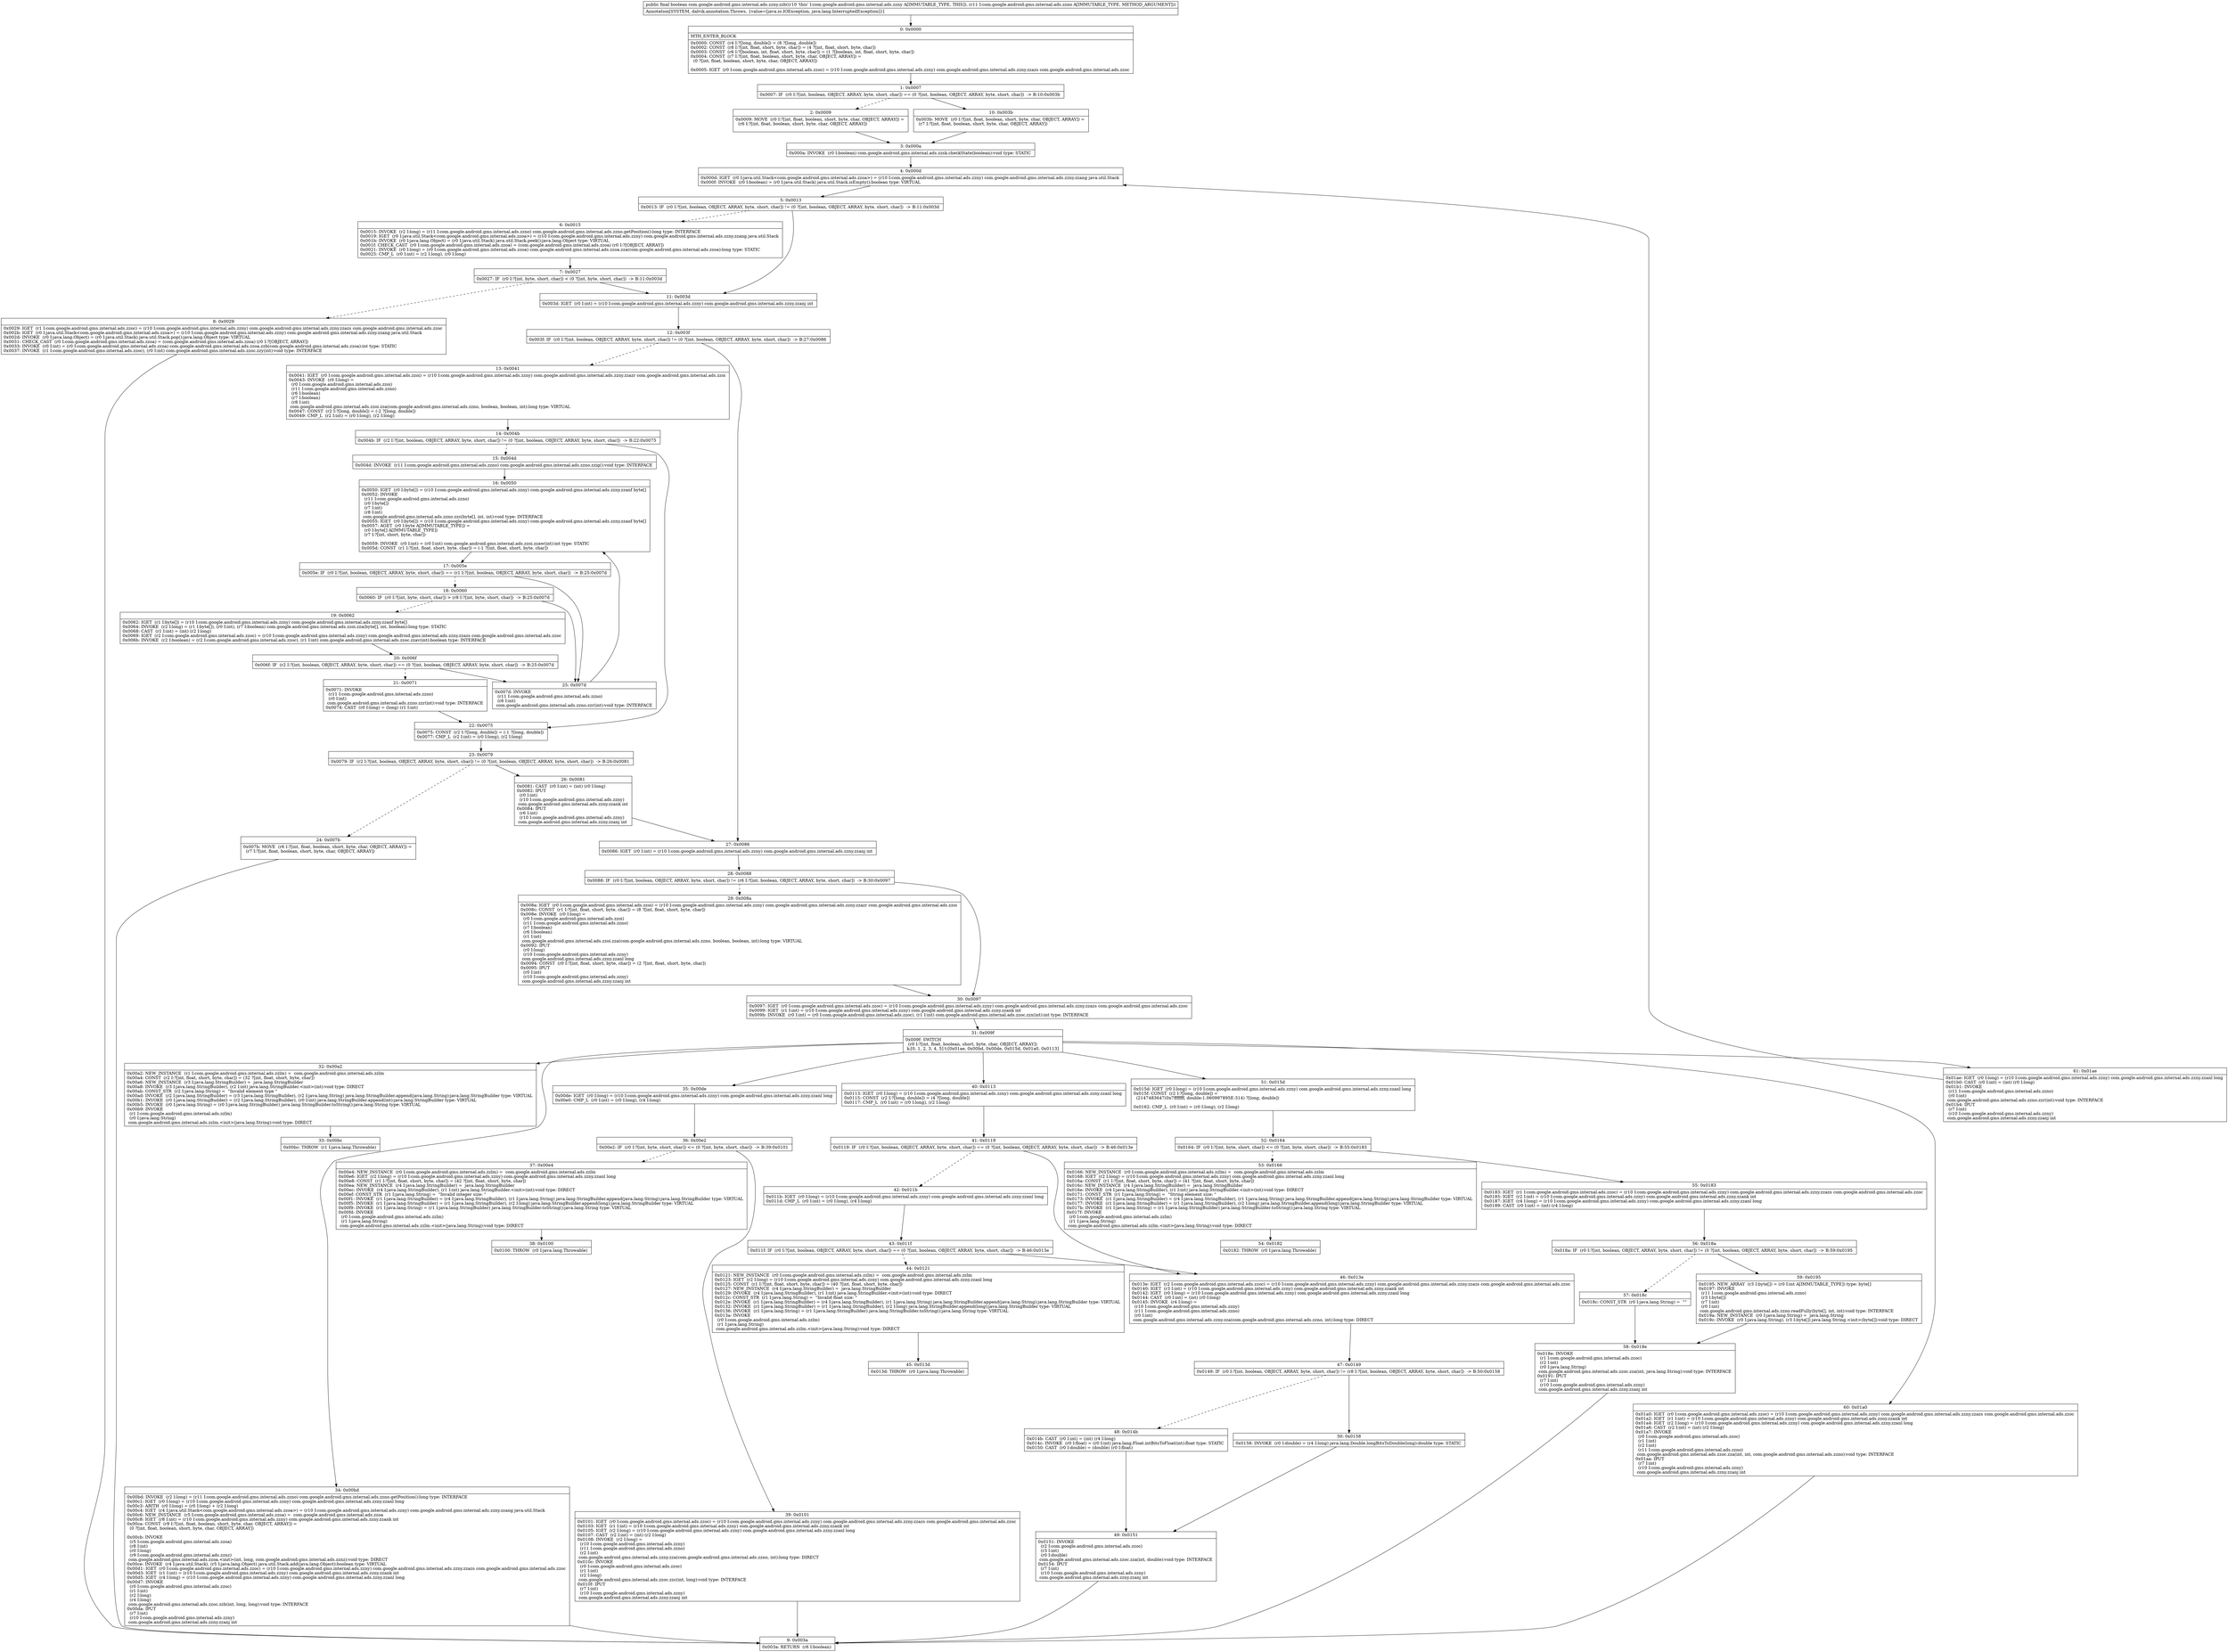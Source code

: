 digraph "CFG forcom.google.android.gms.internal.ads.zzny.zzb(Lcom\/google\/android\/gms\/internal\/ads\/zzno;)Z" {
Node_0 [shape=record,label="{0\:\ 0x0000|MTH_ENTER_BLOCK\l|0x0000: CONST  (r4 I:?[long, double]) = (8 ?[long, double]) \l0x0002: CONST  (r8 I:?[int, float, short, byte, char]) = (4 ?[int, float, short, byte, char]) \l0x0003: CONST  (r6 I:?[boolean, int, float, short, byte, char]) = (1 ?[boolean, int, float, short, byte, char]) \l0x0004: CONST  (r7 I:?[int, float, boolean, short, byte, char, OBJECT, ARRAY]) = \l  (0 ?[int, float, boolean, short, byte, char, OBJECT, ARRAY])\l \l0x0005: IGET  (r0 I:com.google.android.gms.internal.ads.zzoc) = (r10 I:com.google.android.gms.internal.ads.zzny) com.google.android.gms.internal.ads.zzny.zzazs com.google.android.gms.internal.ads.zzoc \l}"];
Node_1 [shape=record,label="{1\:\ 0x0007|0x0007: IF  (r0 I:?[int, boolean, OBJECT, ARRAY, byte, short, char]) == (0 ?[int, boolean, OBJECT, ARRAY, byte, short, char])  \-\> B:10:0x003b \l}"];
Node_2 [shape=record,label="{2\:\ 0x0009|0x0009: MOVE  (r0 I:?[int, float, boolean, short, byte, char, OBJECT, ARRAY]) = \l  (r6 I:?[int, float, boolean, short, byte, char, OBJECT, ARRAY])\l \l}"];
Node_3 [shape=record,label="{3\:\ 0x000a|0x000a: INVOKE  (r0 I:boolean) com.google.android.gms.internal.ads.zzsk.checkState(boolean):void type: STATIC \l}"];
Node_4 [shape=record,label="{4\:\ 0x000d|0x000d: IGET  (r0 I:java.util.Stack\<com.google.android.gms.internal.ads.zzoa\>) = (r10 I:com.google.android.gms.internal.ads.zzny) com.google.android.gms.internal.ads.zzny.zzang java.util.Stack \l0x000f: INVOKE  (r0 I:boolean) = (r0 I:java.util.Stack) java.util.Stack.isEmpty():boolean type: VIRTUAL \l}"];
Node_5 [shape=record,label="{5\:\ 0x0013|0x0013: IF  (r0 I:?[int, boolean, OBJECT, ARRAY, byte, short, char]) != (0 ?[int, boolean, OBJECT, ARRAY, byte, short, char])  \-\> B:11:0x003d \l}"];
Node_6 [shape=record,label="{6\:\ 0x0015|0x0015: INVOKE  (r2 I:long) = (r11 I:com.google.android.gms.internal.ads.zzno) com.google.android.gms.internal.ads.zzno.getPosition():long type: INTERFACE \l0x0019: IGET  (r0 I:java.util.Stack\<com.google.android.gms.internal.ads.zzoa\>) = (r10 I:com.google.android.gms.internal.ads.zzny) com.google.android.gms.internal.ads.zzny.zzang java.util.Stack \l0x001b: INVOKE  (r0 I:java.lang.Object) = (r0 I:java.util.Stack) java.util.Stack.peek():java.lang.Object type: VIRTUAL \l0x001f: CHECK_CAST  (r0 I:com.google.android.gms.internal.ads.zzoa) = (com.google.android.gms.internal.ads.zzoa) (r0 I:?[OBJECT, ARRAY]) \l0x0021: INVOKE  (r0 I:long) = (r0 I:com.google.android.gms.internal.ads.zzoa) com.google.android.gms.internal.ads.zzoa.zza(com.google.android.gms.internal.ads.zzoa):long type: STATIC \l0x0025: CMP_L  (r0 I:int) = (r2 I:long), (r0 I:long) \l}"];
Node_7 [shape=record,label="{7\:\ 0x0027|0x0027: IF  (r0 I:?[int, byte, short, char]) \< (0 ?[int, byte, short, char])  \-\> B:11:0x003d \l}"];
Node_8 [shape=record,label="{8\:\ 0x0029|0x0029: IGET  (r1 I:com.google.android.gms.internal.ads.zzoc) = (r10 I:com.google.android.gms.internal.ads.zzny) com.google.android.gms.internal.ads.zzny.zzazs com.google.android.gms.internal.ads.zzoc \l0x002b: IGET  (r0 I:java.util.Stack\<com.google.android.gms.internal.ads.zzoa\>) = (r10 I:com.google.android.gms.internal.ads.zzny) com.google.android.gms.internal.ads.zzny.zzang java.util.Stack \l0x002d: INVOKE  (r0 I:java.lang.Object) = (r0 I:java.util.Stack) java.util.Stack.pop():java.lang.Object type: VIRTUAL \l0x0031: CHECK_CAST  (r0 I:com.google.android.gms.internal.ads.zzoa) = (com.google.android.gms.internal.ads.zzoa) (r0 I:?[OBJECT, ARRAY]) \l0x0033: INVOKE  (r0 I:int) = (r0 I:com.google.android.gms.internal.ads.zzoa) com.google.android.gms.internal.ads.zzoa.zzb(com.google.android.gms.internal.ads.zzoa):int type: STATIC \l0x0037: INVOKE  (r1 I:com.google.android.gms.internal.ads.zzoc), (r0 I:int) com.google.android.gms.internal.ads.zzoc.zzy(int):void type: INTERFACE \l}"];
Node_9 [shape=record,label="{9\:\ 0x003a|0x003a: RETURN  (r6 I:boolean) \l}"];
Node_10 [shape=record,label="{10\:\ 0x003b|0x003b: MOVE  (r0 I:?[int, float, boolean, short, byte, char, OBJECT, ARRAY]) = \l  (r7 I:?[int, float, boolean, short, byte, char, OBJECT, ARRAY])\l \l}"];
Node_11 [shape=record,label="{11\:\ 0x003d|0x003d: IGET  (r0 I:int) = (r10 I:com.google.android.gms.internal.ads.zzny) com.google.android.gms.internal.ads.zzny.zzanj int \l}"];
Node_12 [shape=record,label="{12\:\ 0x003f|0x003f: IF  (r0 I:?[int, boolean, OBJECT, ARRAY, byte, short, char]) != (0 ?[int, boolean, OBJECT, ARRAY, byte, short, char])  \-\> B:27:0x0086 \l}"];
Node_13 [shape=record,label="{13\:\ 0x0041|0x0041: IGET  (r0 I:com.google.android.gms.internal.ads.zzoi) = (r10 I:com.google.android.gms.internal.ads.zzny) com.google.android.gms.internal.ads.zzny.zzazr com.google.android.gms.internal.ads.zzoi \l0x0043: INVOKE  (r0 I:long) = \l  (r0 I:com.google.android.gms.internal.ads.zzoi)\l  (r11 I:com.google.android.gms.internal.ads.zzno)\l  (r6 I:boolean)\l  (r7 I:boolean)\l  (r8 I:int)\l com.google.android.gms.internal.ads.zzoi.zza(com.google.android.gms.internal.ads.zzno, boolean, boolean, int):long type: VIRTUAL \l0x0047: CONST  (r2 I:?[long, double]) = (\-2 ?[long, double]) \l0x0049: CMP_L  (r2 I:int) = (r0 I:long), (r2 I:long) \l}"];
Node_14 [shape=record,label="{14\:\ 0x004b|0x004b: IF  (r2 I:?[int, boolean, OBJECT, ARRAY, byte, short, char]) != (0 ?[int, boolean, OBJECT, ARRAY, byte, short, char])  \-\> B:22:0x0075 \l}"];
Node_15 [shape=record,label="{15\:\ 0x004d|0x004d: INVOKE  (r11 I:com.google.android.gms.internal.ads.zzno) com.google.android.gms.internal.ads.zzno.zzig():void type: INTERFACE \l}"];
Node_16 [shape=record,label="{16\:\ 0x0050|0x0050: IGET  (r0 I:byte[]) = (r10 I:com.google.android.gms.internal.ads.zzny) com.google.android.gms.internal.ads.zzny.zzanf byte[] \l0x0052: INVOKE  \l  (r11 I:com.google.android.gms.internal.ads.zzno)\l  (r0 I:byte[])\l  (r7 I:int)\l  (r8 I:int)\l com.google.android.gms.internal.ads.zzno.zzc(byte[], int, int):void type: INTERFACE \l0x0055: IGET  (r0 I:byte[]) = (r10 I:com.google.android.gms.internal.ads.zzny) com.google.android.gms.internal.ads.zzny.zzanf byte[] \l0x0057: AGET  (r0 I:byte A[IMMUTABLE_TYPE]) = \l  (r0 I:byte[] A[IMMUTABLE_TYPE])\l  (r7 I:?[int, short, byte, char])\l \l0x0059: INVOKE  (r0 I:int) = (r0 I:int) com.google.android.gms.internal.ads.zzoi.zzaw(int):int type: STATIC \l0x005d: CONST  (r1 I:?[int, float, short, byte, char]) = (\-1 ?[int, float, short, byte, char]) \l}"];
Node_17 [shape=record,label="{17\:\ 0x005e|0x005e: IF  (r0 I:?[int, boolean, OBJECT, ARRAY, byte, short, char]) == (r1 I:?[int, boolean, OBJECT, ARRAY, byte, short, char])  \-\> B:25:0x007d \l}"];
Node_18 [shape=record,label="{18\:\ 0x0060|0x0060: IF  (r0 I:?[int, byte, short, char]) \> (r8 I:?[int, byte, short, char])  \-\> B:25:0x007d \l}"];
Node_19 [shape=record,label="{19\:\ 0x0062|0x0062: IGET  (r1 I:byte[]) = (r10 I:com.google.android.gms.internal.ads.zzny) com.google.android.gms.internal.ads.zzny.zzanf byte[] \l0x0064: INVOKE  (r2 I:long) = (r1 I:byte[]), (r0 I:int), (r7 I:boolean) com.google.android.gms.internal.ads.zzoi.zza(byte[], int, boolean):long type: STATIC \l0x0068: CAST  (r1 I:int) = (int) (r2 I:long) \l0x0069: IGET  (r2 I:com.google.android.gms.internal.ads.zzoc) = (r10 I:com.google.android.gms.internal.ads.zzny) com.google.android.gms.internal.ads.zzny.zzazs com.google.android.gms.internal.ads.zzoc \l0x006b: INVOKE  (r2 I:boolean) = (r2 I:com.google.android.gms.internal.ads.zzoc), (r1 I:int) com.google.android.gms.internal.ads.zzoc.zzav(int):boolean type: INTERFACE \l}"];
Node_20 [shape=record,label="{20\:\ 0x006f|0x006f: IF  (r2 I:?[int, boolean, OBJECT, ARRAY, byte, short, char]) == (0 ?[int, boolean, OBJECT, ARRAY, byte, short, char])  \-\> B:25:0x007d \l}"];
Node_21 [shape=record,label="{21\:\ 0x0071|0x0071: INVOKE  \l  (r11 I:com.google.android.gms.internal.ads.zzno)\l  (r0 I:int)\l com.google.android.gms.internal.ads.zzno.zzr(int):void type: INTERFACE \l0x0074: CAST  (r0 I:long) = (long) (r1 I:int) \l}"];
Node_22 [shape=record,label="{22\:\ 0x0075|0x0075: CONST  (r2 I:?[long, double]) = (\-1 ?[long, double]) \l0x0077: CMP_L  (r2 I:int) = (r0 I:long), (r2 I:long) \l}"];
Node_23 [shape=record,label="{23\:\ 0x0079|0x0079: IF  (r2 I:?[int, boolean, OBJECT, ARRAY, byte, short, char]) != (0 ?[int, boolean, OBJECT, ARRAY, byte, short, char])  \-\> B:26:0x0081 \l}"];
Node_24 [shape=record,label="{24\:\ 0x007b|0x007b: MOVE  (r6 I:?[int, float, boolean, short, byte, char, OBJECT, ARRAY]) = \l  (r7 I:?[int, float, boolean, short, byte, char, OBJECT, ARRAY])\l \l}"];
Node_25 [shape=record,label="{25\:\ 0x007d|0x007d: INVOKE  \l  (r11 I:com.google.android.gms.internal.ads.zzno)\l  (r6 I:int)\l com.google.android.gms.internal.ads.zzno.zzr(int):void type: INTERFACE \l}"];
Node_26 [shape=record,label="{26\:\ 0x0081|0x0081: CAST  (r0 I:int) = (int) (r0 I:long) \l0x0082: IPUT  \l  (r0 I:int)\l  (r10 I:com.google.android.gms.internal.ads.zzny)\l com.google.android.gms.internal.ads.zzny.zzank int \l0x0084: IPUT  \l  (r6 I:int)\l  (r10 I:com.google.android.gms.internal.ads.zzny)\l com.google.android.gms.internal.ads.zzny.zzanj int \l}"];
Node_27 [shape=record,label="{27\:\ 0x0086|0x0086: IGET  (r0 I:int) = (r10 I:com.google.android.gms.internal.ads.zzny) com.google.android.gms.internal.ads.zzny.zzanj int \l}"];
Node_28 [shape=record,label="{28\:\ 0x0088|0x0088: IF  (r0 I:?[int, boolean, OBJECT, ARRAY, byte, short, char]) != (r6 I:?[int, boolean, OBJECT, ARRAY, byte, short, char])  \-\> B:30:0x0097 \l}"];
Node_29 [shape=record,label="{29\:\ 0x008a|0x008a: IGET  (r0 I:com.google.android.gms.internal.ads.zzoi) = (r10 I:com.google.android.gms.internal.ads.zzny) com.google.android.gms.internal.ads.zzny.zzazr com.google.android.gms.internal.ads.zzoi \l0x008c: CONST  (r1 I:?[int, float, short, byte, char]) = (8 ?[int, float, short, byte, char]) \l0x008e: INVOKE  (r0 I:long) = \l  (r0 I:com.google.android.gms.internal.ads.zzoi)\l  (r11 I:com.google.android.gms.internal.ads.zzno)\l  (r7 I:boolean)\l  (r6 I:boolean)\l  (r1 I:int)\l com.google.android.gms.internal.ads.zzoi.zza(com.google.android.gms.internal.ads.zzno, boolean, boolean, int):long type: VIRTUAL \l0x0092: IPUT  \l  (r0 I:long)\l  (r10 I:com.google.android.gms.internal.ads.zzny)\l com.google.android.gms.internal.ads.zzny.zzanl long \l0x0094: CONST  (r0 I:?[int, float, short, byte, char]) = (2 ?[int, float, short, byte, char]) \l0x0095: IPUT  \l  (r0 I:int)\l  (r10 I:com.google.android.gms.internal.ads.zzny)\l com.google.android.gms.internal.ads.zzny.zzanj int \l}"];
Node_30 [shape=record,label="{30\:\ 0x0097|0x0097: IGET  (r0 I:com.google.android.gms.internal.ads.zzoc) = (r10 I:com.google.android.gms.internal.ads.zzny) com.google.android.gms.internal.ads.zzny.zzazs com.google.android.gms.internal.ads.zzoc \l0x0099: IGET  (r1 I:int) = (r10 I:com.google.android.gms.internal.ads.zzny) com.google.android.gms.internal.ads.zzny.zzank int \l0x009b: INVOKE  (r0 I:int) = (r0 I:com.google.android.gms.internal.ads.zzoc), (r1 I:int) com.google.android.gms.internal.ads.zzoc.zzx(int):int type: INTERFACE \l}"];
Node_31 [shape=record,label="{31\:\ 0x009f|0x009f: SWITCH  \l  (r0 I:?[int, float, boolean, short, byte, char, OBJECT, ARRAY])\l k:[0, 1, 2, 3, 4, 5] t:[0x01ae, 0x00bd, 0x00de, 0x015d, 0x01a0, 0x0113] \l}"];
Node_32 [shape=record,label="{32\:\ 0x00a2|0x00a2: NEW_INSTANCE  (r1 I:com.google.android.gms.internal.ads.zzlm) =  com.google.android.gms.internal.ads.zzlm \l0x00a4: CONST  (r2 I:?[int, float, short, byte, char]) = (32 ?[int, float, short, byte, char]) \l0x00a6: NEW_INSTANCE  (r3 I:java.lang.StringBuilder) =  java.lang.StringBuilder \l0x00a8: INVOKE  (r3 I:java.lang.StringBuilder), (r2 I:int) java.lang.StringBuilder.\<init\>(int):void type: DIRECT \l0x00ab: CONST_STR  (r2 I:java.lang.String) =  \"Invalid element type \" \l0x00ad: INVOKE  (r2 I:java.lang.StringBuilder) = (r3 I:java.lang.StringBuilder), (r2 I:java.lang.String) java.lang.StringBuilder.append(java.lang.String):java.lang.StringBuilder type: VIRTUAL \l0x00b1: INVOKE  (r0 I:java.lang.StringBuilder) = (r2 I:java.lang.StringBuilder), (r0 I:int) java.lang.StringBuilder.append(int):java.lang.StringBuilder type: VIRTUAL \l0x00b5: INVOKE  (r0 I:java.lang.String) = (r0 I:java.lang.StringBuilder) java.lang.StringBuilder.toString():java.lang.String type: VIRTUAL \l0x00b9: INVOKE  \l  (r1 I:com.google.android.gms.internal.ads.zzlm)\l  (r0 I:java.lang.String)\l com.google.android.gms.internal.ads.zzlm.\<init\>(java.lang.String):void type: DIRECT \l}"];
Node_33 [shape=record,label="{33\:\ 0x00bc|0x00bc: THROW  (r1 I:java.lang.Throwable) \l}"];
Node_34 [shape=record,label="{34\:\ 0x00bd|0x00bd: INVOKE  (r2 I:long) = (r11 I:com.google.android.gms.internal.ads.zzno) com.google.android.gms.internal.ads.zzno.getPosition():long type: INTERFACE \l0x00c1: IGET  (r0 I:long) = (r10 I:com.google.android.gms.internal.ads.zzny) com.google.android.gms.internal.ads.zzny.zzanl long \l0x00c3: ARITH  (r0 I:long) = (r0 I:long) + (r2 I:long) \l0x00c4: IGET  (r4 I:java.util.Stack\<com.google.android.gms.internal.ads.zzoa\>) = (r10 I:com.google.android.gms.internal.ads.zzny) com.google.android.gms.internal.ads.zzny.zzang java.util.Stack \l0x00c6: NEW_INSTANCE  (r5 I:com.google.android.gms.internal.ads.zzoa) =  com.google.android.gms.internal.ads.zzoa \l0x00c8: IGET  (r8 I:int) = (r10 I:com.google.android.gms.internal.ads.zzny) com.google.android.gms.internal.ads.zzny.zzank int \l0x00ca: CONST  (r9 I:?[int, float, boolean, short, byte, char, OBJECT, ARRAY]) = \l  (0 ?[int, float, boolean, short, byte, char, OBJECT, ARRAY])\l \l0x00cb: INVOKE  \l  (r5 I:com.google.android.gms.internal.ads.zzoa)\l  (r8 I:int)\l  (r0 I:long)\l  (r9 I:com.google.android.gms.internal.ads.zznz)\l com.google.android.gms.internal.ads.zzoa.\<init\>(int, long, com.google.android.gms.internal.ads.zznz):void type: DIRECT \l0x00ce: INVOKE  (r4 I:java.util.Stack), (r5 I:java.lang.Object) java.util.Stack.add(java.lang.Object):boolean type: VIRTUAL \l0x00d1: IGET  (r0 I:com.google.android.gms.internal.ads.zzoc) = (r10 I:com.google.android.gms.internal.ads.zzny) com.google.android.gms.internal.ads.zzny.zzazs com.google.android.gms.internal.ads.zzoc \l0x00d3: IGET  (r1 I:int) = (r10 I:com.google.android.gms.internal.ads.zzny) com.google.android.gms.internal.ads.zzny.zzank int \l0x00d5: IGET  (r4 I:long) = (r10 I:com.google.android.gms.internal.ads.zzny) com.google.android.gms.internal.ads.zzny.zzanl long \l0x00d7: INVOKE  \l  (r0 I:com.google.android.gms.internal.ads.zzoc)\l  (r1 I:int)\l  (r2 I:long)\l  (r4 I:long)\l com.google.android.gms.internal.ads.zzoc.zzb(int, long, long):void type: INTERFACE \l0x00da: IPUT  \l  (r7 I:int)\l  (r10 I:com.google.android.gms.internal.ads.zzny)\l com.google.android.gms.internal.ads.zzny.zzanj int \l}"];
Node_35 [shape=record,label="{35\:\ 0x00de|0x00de: IGET  (r0 I:long) = (r10 I:com.google.android.gms.internal.ads.zzny) com.google.android.gms.internal.ads.zzny.zzanl long \l0x00e0: CMP_L  (r0 I:int) = (r0 I:long), (r4 I:long) \l}"];
Node_36 [shape=record,label="{36\:\ 0x00e2|0x00e2: IF  (r0 I:?[int, byte, short, char]) \<= (0 ?[int, byte, short, char])  \-\> B:39:0x0101 \l}"];
Node_37 [shape=record,label="{37\:\ 0x00e4|0x00e4: NEW_INSTANCE  (r0 I:com.google.android.gms.internal.ads.zzlm) =  com.google.android.gms.internal.ads.zzlm \l0x00e6: IGET  (r2 I:long) = (r10 I:com.google.android.gms.internal.ads.zzny) com.google.android.gms.internal.ads.zzny.zzanl long \l0x00e8: CONST  (r1 I:?[int, float, short, byte, char]) = (42 ?[int, float, short, byte, char]) \l0x00ea: NEW_INSTANCE  (r4 I:java.lang.StringBuilder) =  java.lang.StringBuilder \l0x00ec: INVOKE  (r4 I:java.lang.StringBuilder), (r1 I:int) java.lang.StringBuilder.\<init\>(int):void type: DIRECT \l0x00ef: CONST_STR  (r1 I:java.lang.String) =  \"Invalid integer size: \" \l0x00f1: INVOKE  (r1 I:java.lang.StringBuilder) = (r4 I:java.lang.StringBuilder), (r1 I:java.lang.String) java.lang.StringBuilder.append(java.lang.String):java.lang.StringBuilder type: VIRTUAL \l0x00f5: INVOKE  (r1 I:java.lang.StringBuilder) = (r1 I:java.lang.StringBuilder), (r2 I:long) java.lang.StringBuilder.append(long):java.lang.StringBuilder type: VIRTUAL \l0x00f9: INVOKE  (r1 I:java.lang.String) = (r1 I:java.lang.StringBuilder) java.lang.StringBuilder.toString():java.lang.String type: VIRTUAL \l0x00fd: INVOKE  \l  (r0 I:com.google.android.gms.internal.ads.zzlm)\l  (r1 I:java.lang.String)\l com.google.android.gms.internal.ads.zzlm.\<init\>(java.lang.String):void type: DIRECT \l}"];
Node_38 [shape=record,label="{38\:\ 0x0100|0x0100: THROW  (r0 I:java.lang.Throwable) \l}"];
Node_39 [shape=record,label="{39\:\ 0x0101|0x0101: IGET  (r0 I:com.google.android.gms.internal.ads.zzoc) = (r10 I:com.google.android.gms.internal.ads.zzny) com.google.android.gms.internal.ads.zzny.zzazs com.google.android.gms.internal.ads.zzoc \l0x0103: IGET  (r1 I:int) = (r10 I:com.google.android.gms.internal.ads.zzny) com.google.android.gms.internal.ads.zzny.zzank int \l0x0105: IGET  (r2 I:long) = (r10 I:com.google.android.gms.internal.ads.zzny) com.google.android.gms.internal.ads.zzny.zzanl long \l0x0107: CAST  (r2 I:int) = (int) (r2 I:long) \l0x0108: INVOKE  (r2 I:long) = \l  (r10 I:com.google.android.gms.internal.ads.zzny)\l  (r11 I:com.google.android.gms.internal.ads.zzno)\l  (r2 I:int)\l com.google.android.gms.internal.ads.zzny.zza(com.google.android.gms.internal.ads.zzno, int):long type: DIRECT \l0x010c: INVOKE  \l  (r0 I:com.google.android.gms.internal.ads.zzoc)\l  (r1 I:int)\l  (r2 I:long)\l com.google.android.gms.internal.ads.zzoc.zzc(int, long):void type: INTERFACE \l0x010f: IPUT  \l  (r7 I:int)\l  (r10 I:com.google.android.gms.internal.ads.zzny)\l com.google.android.gms.internal.ads.zzny.zzanj int \l}"];
Node_40 [shape=record,label="{40\:\ 0x0113|0x0113: IGET  (r0 I:long) = (r10 I:com.google.android.gms.internal.ads.zzny) com.google.android.gms.internal.ads.zzny.zzanl long \l0x0115: CONST  (r2 I:?[long, double]) = (4 ?[long, double]) \l0x0117: CMP_L  (r0 I:int) = (r0 I:long), (r2 I:long) \l}"];
Node_41 [shape=record,label="{41\:\ 0x0119|0x0119: IF  (r0 I:?[int, boolean, OBJECT, ARRAY, byte, short, char]) == (0 ?[int, boolean, OBJECT, ARRAY, byte, short, char])  \-\> B:46:0x013e \l}"];
Node_42 [shape=record,label="{42\:\ 0x011b|0x011b: IGET  (r0 I:long) = (r10 I:com.google.android.gms.internal.ads.zzny) com.google.android.gms.internal.ads.zzny.zzanl long \l0x011d: CMP_L  (r0 I:int) = (r0 I:long), (r4 I:long) \l}"];
Node_43 [shape=record,label="{43\:\ 0x011f|0x011f: IF  (r0 I:?[int, boolean, OBJECT, ARRAY, byte, short, char]) == (0 ?[int, boolean, OBJECT, ARRAY, byte, short, char])  \-\> B:46:0x013e \l}"];
Node_44 [shape=record,label="{44\:\ 0x0121|0x0121: NEW_INSTANCE  (r0 I:com.google.android.gms.internal.ads.zzlm) =  com.google.android.gms.internal.ads.zzlm \l0x0123: IGET  (r2 I:long) = (r10 I:com.google.android.gms.internal.ads.zzny) com.google.android.gms.internal.ads.zzny.zzanl long \l0x0125: CONST  (r1 I:?[int, float, short, byte, char]) = (40 ?[int, float, short, byte, char]) \l0x0127: NEW_INSTANCE  (r4 I:java.lang.StringBuilder) =  java.lang.StringBuilder \l0x0129: INVOKE  (r4 I:java.lang.StringBuilder), (r1 I:int) java.lang.StringBuilder.\<init\>(int):void type: DIRECT \l0x012c: CONST_STR  (r1 I:java.lang.String) =  \"Invalid float size: \" \l0x012e: INVOKE  (r1 I:java.lang.StringBuilder) = (r4 I:java.lang.StringBuilder), (r1 I:java.lang.String) java.lang.StringBuilder.append(java.lang.String):java.lang.StringBuilder type: VIRTUAL \l0x0132: INVOKE  (r1 I:java.lang.StringBuilder) = (r1 I:java.lang.StringBuilder), (r2 I:long) java.lang.StringBuilder.append(long):java.lang.StringBuilder type: VIRTUAL \l0x0136: INVOKE  (r1 I:java.lang.String) = (r1 I:java.lang.StringBuilder) java.lang.StringBuilder.toString():java.lang.String type: VIRTUAL \l0x013a: INVOKE  \l  (r0 I:com.google.android.gms.internal.ads.zzlm)\l  (r1 I:java.lang.String)\l com.google.android.gms.internal.ads.zzlm.\<init\>(java.lang.String):void type: DIRECT \l}"];
Node_45 [shape=record,label="{45\:\ 0x013d|0x013d: THROW  (r0 I:java.lang.Throwable) \l}"];
Node_46 [shape=record,label="{46\:\ 0x013e|0x013e: IGET  (r2 I:com.google.android.gms.internal.ads.zzoc) = (r10 I:com.google.android.gms.internal.ads.zzny) com.google.android.gms.internal.ads.zzny.zzazs com.google.android.gms.internal.ads.zzoc \l0x0140: IGET  (r3 I:int) = (r10 I:com.google.android.gms.internal.ads.zzny) com.google.android.gms.internal.ads.zzny.zzank int \l0x0142: IGET  (r0 I:long) = (r10 I:com.google.android.gms.internal.ads.zzny) com.google.android.gms.internal.ads.zzny.zzanl long \l0x0144: CAST  (r0 I:int) = (int) (r0 I:long) \l0x0145: INVOKE  (r4 I:long) = \l  (r10 I:com.google.android.gms.internal.ads.zzny)\l  (r11 I:com.google.android.gms.internal.ads.zzno)\l  (r0 I:int)\l com.google.android.gms.internal.ads.zzny.zza(com.google.android.gms.internal.ads.zzno, int):long type: DIRECT \l}"];
Node_47 [shape=record,label="{47\:\ 0x0149|0x0149: IF  (r0 I:?[int, boolean, OBJECT, ARRAY, byte, short, char]) != (r8 I:?[int, boolean, OBJECT, ARRAY, byte, short, char])  \-\> B:50:0x0158 \l}"];
Node_48 [shape=record,label="{48\:\ 0x014b|0x014b: CAST  (r0 I:int) = (int) (r4 I:long) \l0x014c: INVOKE  (r0 I:float) = (r0 I:int) java.lang.Float.intBitsToFloat(int):float type: STATIC \l0x0150: CAST  (r0 I:double) = (double) (r0 I:float) \l}"];
Node_49 [shape=record,label="{49\:\ 0x0151|0x0151: INVOKE  \l  (r2 I:com.google.android.gms.internal.ads.zzoc)\l  (r3 I:int)\l  (r0 I:double)\l com.google.android.gms.internal.ads.zzoc.zza(int, double):void type: INTERFACE \l0x0154: IPUT  \l  (r7 I:int)\l  (r10 I:com.google.android.gms.internal.ads.zzny)\l com.google.android.gms.internal.ads.zzny.zzanj int \l}"];
Node_50 [shape=record,label="{50\:\ 0x0158|0x0158: INVOKE  (r0 I:double) = (r4 I:long) java.lang.Double.longBitsToDouble(long):double type: STATIC \l}"];
Node_51 [shape=record,label="{51\:\ 0x015d|0x015d: IGET  (r0 I:long) = (r10 I:com.google.android.gms.internal.ads.zzny) com.google.android.gms.internal.ads.zzny.zzanl long \l0x015f: CONST  (r2 I:?[long, double]) = \l  (2147483647(0x7fffffff, double:1.060997895E\-314) ?[long, double])\l \l0x0162: CMP_L  (r0 I:int) = (r0 I:long), (r2 I:long) \l}"];
Node_52 [shape=record,label="{52\:\ 0x0164|0x0164: IF  (r0 I:?[int, byte, short, char]) \<= (0 ?[int, byte, short, char])  \-\> B:55:0x0183 \l}"];
Node_53 [shape=record,label="{53\:\ 0x0166|0x0166: NEW_INSTANCE  (r0 I:com.google.android.gms.internal.ads.zzlm) =  com.google.android.gms.internal.ads.zzlm \l0x0168: IGET  (r2 I:long) = (r10 I:com.google.android.gms.internal.ads.zzny) com.google.android.gms.internal.ads.zzny.zzanl long \l0x016a: CONST  (r1 I:?[int, float, short, byte, char]) = (41 ?[int, float, short, byte, char]) \l0x016c: NEW_INSTANCE  (r4 I:java.lang.StringBuilder) =  java.lang.StringBuilder \l0x016e: INVOKE  (r4 I:java.lang.StringBuilder), (r1 I:int) java.lang.StringBuilder.\<init\>(int):void type: DIRECT \l0x0171: CONST_STR  (r1 I:java.lang.String) =  \"String element size: \" \l0x0173: INVOKE  (r1 I:java.lang.StringBuilder) = (r4 I:java.lang.StringBuilder), (r1 I:java.lang.String) java.lang.StringBuilder.append(java.lang.String):java.lang.StringBuilder type: VIRTUAL \l0x0177: INVOKE  (r1 I:java.lang.StringBuilder) = (r1 I:java.lang.StringBuilder), (r2 I:long) java.lang.StringBuilder.append(long):java.lang.StringBuilder type: VIRTUAL \l0x017b: INVOKE  (r1 I:java.lang.String) = (r1 I:java.lang.StringBuilder) java.lang.StringBuilder.toString():java.lang.String type: VIRTUAL \l0x017f: INVOKE  \l  (r0 I:com.google.android.gms.internal.ads.zzlm)\l  (r1 I:java.lang.String)\l com.google.android.gms.internal.ads.zzlm.\<init\>(java.lang.String):void type: DIRECT \l}"];
Node_54 [shape=record,label="{54\:\ 0x0182|0x0182: THROW  (r0 I:java.lang.Throwable) \l}"];
Node_55 [shape=record,label="{55\:\ 0x0183|0x0183: IGET  (r1 I:com.google.android.gms.internal.ads.zzoc) = (r10 I:com.google.android.gms.internal.ads.zzny) com.google.android.gms.internal.ads.zzny.zzazs com.google.android.gms.internal.ads.zzoc \l0x0185: IGET  (r2 I:int) = (r10 I:com.google.android.gms.internal.ads.zzny) com.google.android.gms.internal.ads.zzny.zzank int \l0x0187: IGET  (r4 I:long) = (r10 I:com.google.android.gms.internal.ads.zzny) com.google.android.gms.internal.ads.zzny.zzanl long \l0x0189: CAST  (r0 I:int) = (int) (r4 I:long) \l}"];
Node_56 [shape=record,label="{56\:\ 0x018a|0x018a: IF  (r0 I:?[int, boolean, OBJECT, ARRAY, byte, short, char]) != (0 ?[int, boolean, OBJECT, ARRAY, byte, short, char])  \-\> B:59:0x0195 \l}"];
Node_57 [shape=record,label="{57\:\ 0x018c|0x018c: CONST_STR  (r0 I:java.lang.String) =  \"\" \l}"];
Node_58 [shape=record,label="{58\:\ 0x018e|0x018e: INVOKE  \l  (r1 I:com.google.android.gms.internal.ads.zzoc)\l  (r2 I:int)\l  (r0 I:java.lang.String)\l com.google.android.gms.internal.ads.zzoc.zza(int, java.lang.String):void type: INTERFACE \l0x0191: IPUT  \l  (r7 I:int)\l  (r10 I:com.google.android.gms.internal.ads.zzny)\l com.google.android.gms.internal.ads.zzny.zzanj int \l}"];
Node_59 [shape=record,label="{59\:\ 0x0195|0x0195: NEW_ARRAY  (r3 I:byte[]) = (r0 I:int A[IMMUTABLE_TYPE]) type: byte[] \l0x0197: INVOKE  \l  (r11 I:com.google.android.gms.internal.ads.zzno)\l  (r3 I:byte[])\l  (r7 I:int)\l  (r0 I:int)\l com.google.android.gms.internal.ads.zzno.readFully(byte[], int, int):void type: INTERFACE \l0x019a: NEW_INSTANCE  (r0 I:java.lang.String) =  java.lang.String \l0x019c: INVOKE  (r0 I:java.lang.String), (r3 I:byte[]) java.lang.String.\<init\>(byte[]):void type: DIRECT \l}"];
Node_60 [shape=record,label="{60\:\ 0x01a0|0x01a0: IGET  (r0 I:com.google.android.gms.internal.ads.zzoc) = (r10 I:com.google.android.gms.internal.ads.zzny) com.google.android.gms.internal.ads.zzny.zzazs com.google.android.gms.internal.ads.zzoc \l0x01a2: IGET  (r1 I:int) = (r10 I:com.google.android.gms.internal.ads.zzny) com.google.android.gms.internal.ads.zzny.zzank int \l0x01a4: IGET  (r2 I:long) = (r10 I:com.google.android.gms.internal.ads.zzny) com.google.android.gms.internal.ads.zzny.zzanl long \l0x01a6: CAST  (r2 I:int) = (int) (r2 I:long) \l0x01a7: INVOKE  \l  (r0 I:com.google.android.gms.internal.ads.zzoc)\l  (r1 I:int)\l  (r2 I:int)\l  (r11 I:com.google.android.gms.internal.ads.zzno)\l com.google.android.gms.internal.ads.zzoc.zza(int, int, com.google.android.gms.internal.ads.zzno):void type: INTERFACE \l0x01aa: IPUT  \l  (r7 I:int)\l  (r10 I:com.google.android.gms.internal.ads.zzny)\l com.google.android.gms.internal.ads.zzny.zzanj int \l}"];
Node_61 [shape=record,label="{61\:\ 0x01ae|0x01ae: IGET  (r0 I:long) = (r10 I:com.google.android.gms.internal.ads.zzny) com.google.android.gms.internal.ads.zzny.zzanl long \l0x01b0: CAST  (r0 I:int) = (int) (r0 I:long) \l0x01b1: INVOKE  \l  (r11 I:com.google.android.gms.internal.ads.zzno)\l  (r0 I:int)\l com.google.android.gms.internal.ads.zzno.zzr(int):void type: INTERFACE \l0x01b4: IPUT  \l  (r7 I:int)\l  (r10 I:com.google.android.gms.internal.ads.zzny)\l com.google.android.gms.internal.ads.zzny.zzanj int \l}"];
MethodNode[shape=record,label="{public final boolean com.google.android.gms.internal.ads.zzny.zzb((r10 'this' I:com.google.android.gms.internal.ads.zzny A[IMMUTABLE_TYPE, THIS]), (r11 I:com.google.android.gms.internal.ads.zzno A[IMMUTABLE_TYPE, METHOD_ARGUMENT]))  | Annotation[SYSTEM, dalvik.annotation.Throws, \{value=[java.io.IOException, java.lang.InterruptedException]\}]\l}"];
MethodNode -> Node_0;
Node_0 -> Node_1;
Node_1 -> Node_2[style=dashed];
Node_1 -> Node_10;
Node_2 -> Node_3;
Node_3 -> Node_4;
Node_4 -> Node_5;
Node_5 -> Node_6[style=dashed];
Node_5 -> Node_11;
Node_6 -> Node_7;
Node_7 -> Node_8[style=dashed];
Node_7 -> Node_11;
Node_8 -> Node_9;
Node_10 -> Node_3;
Node_11 -> Node_12;
Node_12 -> Node_13[style=dashed];
Node_12 -> Node_27;
Node_13 -> Node_14;
Node_14 -> Node_15[style=dashed];
Node_14 -> Node_22;
Node_15 -> Node_16;
Node_16 -> Node_17;
Node_17 -> Node_18[style=dashed];
Node_17 -> Node_25;
Node_18 -> Node_19[style=dashed];
Node_18 -> Node_25;
Node_19 -> Node_20;
Node_20 -> Node_21[style=dashed];
Node_20 -> Node_25;
Node_21 -> Node_22;
Node_22 -> Node_23;
Node_23 -> Node_24[style=dashed];
Node_23 -> Node_26;
Node_24 -> Node_9;
Node_25 -> Node_16;
Node_26 -> Node_27;
Node_27 -> Node_28;
Node_28 -> Node_29[style=dashed];
Node_28 -> Node_30;
Node_29 -> Node_30;
Node_30 -> Node_31;
Node_31 -> Node_32;
Node_31 -> Node_34;
Node_31 -> Node_35;
Node_31 -> Node_40;
Node_31 -> Node_51;
Node_31 -> Node_60;
Node_31 -> Node_61;
Node_32 -> Node_33;
Node_34 -> Node_9;
Node_35 -> Node_36;
Node_36 -> Node_37[style=dashed];
Node_36 -> Node_39;
Node_37 -> Node_38;
Node_39 -> Node_9;
Node_40 -> Node_41;
Node_41 -> Node_42[style=dashed];
Node_41 -> Node_46;
Node_42 -> Node_43;
Node_43 -> Node_44[style=dashed];
Node_43 -> Node_46;
Node_44 -> Node_45;
Node_46 -> Node_47;
Node_47 -> Node_48[style=dashed];
Node_47 -> Node_50;
Node_48 -> Node_49;
Node_49 -> Node_9;
Node_50 -> Node_49;
Node_51 -> Node_52;
Node_52 -> Node_53[style=dashed];
Node_52 -> Node_55;
Node_53 -> Node_54;
Node_55 -> Node_56;
Node_56 -> Node_57[style=dashed];
Node_56 -> Node_59;
Node_57 -> Node_58;
Node_58 -> Node_9;
Node_59 -> Node_58;
Node_60 -> Node_9;
Node_61 -> Node_4;
}

